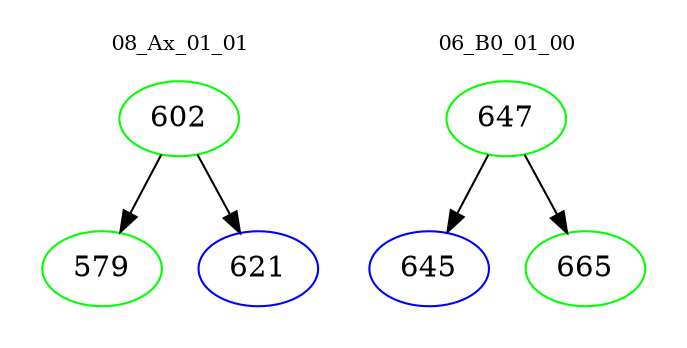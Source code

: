 digraph{
subgraph cluster_0 {
color = white
label = "08_Ax_01_01";
fontsize=10;
T0_602 [label="602", color="green"]
T0_602 -> T0_579 [color="black"]
T0_579 [label="579", color="green"]
T0_602 -> T0_621 [color="black"]
T0_621 [label="621", color="blue"]
}
subgraph cluster_1 {
color = white
label = "06_B0_01_00";
fontsize=10;
T1_647 [label="647", color="green"]
T1_647 -> T1_645 [color="black"]
T1_645 [label="645", color="blue"]
T1_647 -> T1_665 [color="black"]
T1_665 [label="665", color="green"]
}
}
